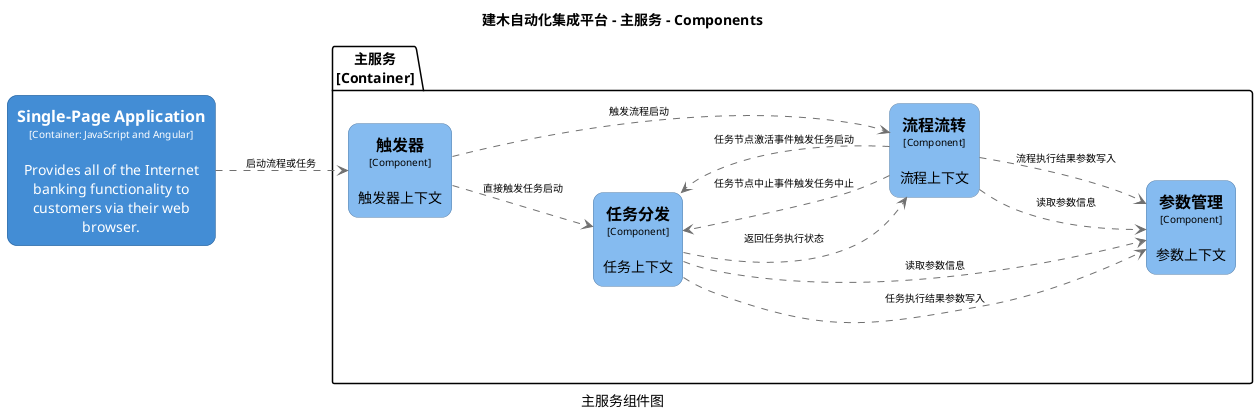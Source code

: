 @startuml(id=web-component)
title 建木自动化集成平台 - 主服务 - Components
caption 主服务组件图

skinparam {
  shadowing false
  arrowFontSize 10
  defaultTextAlignment center
  wrapWidth 200
  maxMessageSize 100
}
hide stereotype
left to right direction
skinparam rectangle<<3>> {
  BackgroundColor #438dd5
  FontColor #ffffff
  BorderColor #2E6295
  roundCorner 20
}
skinparam rectangle<<5>> {
  BackgroundColor #85bbf0
  FontColor #000000
  BorderColor #5D82A8
  roundCorner 20
}
skinparam rectangle<<6>> {
  BackgroundColor #85bbf0
  FontColor #000000
  BorderColor #5D82A8
  roundCorner 20
}
skinparam rectangle<<7>> {
  BackgroundColor #85bbf0
  FontColor #000000
  BorderColor #5D82A8
  roundCorner 20
}
skinparam rectangle<<8>> {
  BackgroundColor #85bbf0
  FontColor #000000
  BorderColor #5D82A8
  roundCorner 20
}
rectangle "==Single-Page Application\n<size:10>[Container: JavaScript and Angular]</size>\n\nProvides all of the Internet banking functionality to customers via their web browser." <<3>> as 3
package "主服务\n[Container]" {
  rectangle "==任务分发\n<size:10>[Component]</size>\n\n任务上下文" <<7>> as 7
  rectangle "==参数管理\n<size:10>[Component]</size>\n\n参数上下文" <<8>> as 8
  rectangle "==流程流转\n<size:10>[Component]</size>\n\n流程上下文" <<6>> as 6
  rectangle "==触发器\n<size:10>[Component]</size>\n\n触发器上下文" <<5>> as 5
}
3 .[#707070].> 5 : "启动流程或任务"
7 .[#707070].> 8 : "任务执行结果参数写入"
7 .[#707070].> 8 : "读取参数信息"
7 .[#707070].> 6 : "返回任务执行状态"
6 .[#707070].> 7 : "任务节点中止事件触发任务中止"
6 .[#707070].> 7 : "任务节点激活事件触发任务启动"
6 .[#707070].> 8 : "读取参数信息"
6 .[#707070].> 8 : "流程执行结果参数写入"
5 .[#707070].> 7 : "直接触发任务启动"
5 .[#707070].> 6 : "触发流程启动"
@enduml